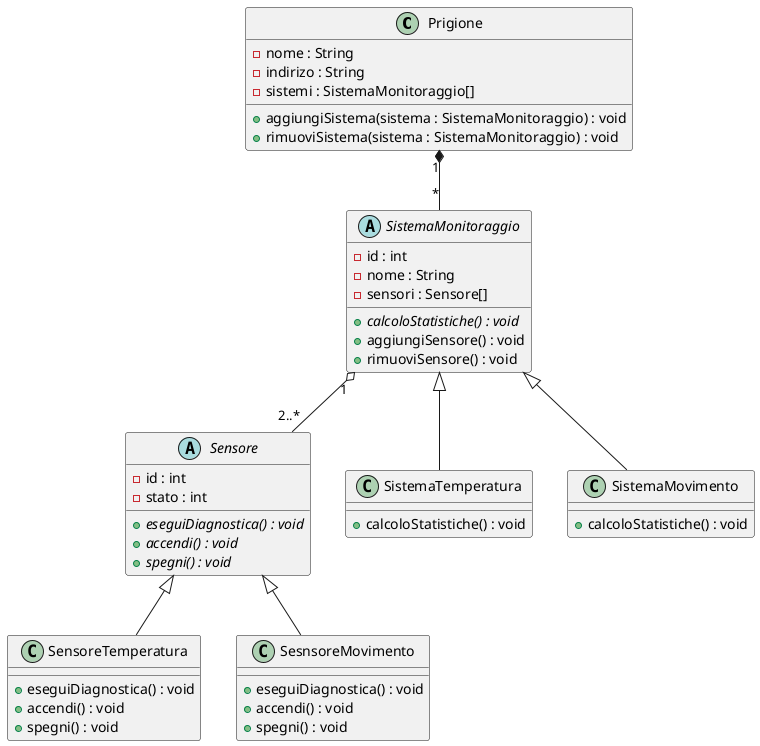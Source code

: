 @startuml

class Prigione {
    - nome : String
    - indirizo : String
    - sistemi : SistemaMonitoraggio[]

    + aggiungiSistema(sistema : SistemaMonitoraggio) : void
    + rimuoviSistema(sistema : SistemaMonitoraggio) : void
}

abstract class SistemaMonitoraggio {
    - id : int
    - nome : String
    - sensori : Sensore[]

    + {abstract} calcoloStatistiche() : void
    + aggiungiSensore() : void
    + rimuoviSensore() : void
}

abstract class Sensore {
    - id : int
    'Stato è int poichè presenta più di due valori
    - stato : int

    + {abstract} eseguiDiagnostica() : void
    + {abstract} accendi() : void
    + {abstract} spegni() : void
}

class SensoreTemperatura {
    + eseguiDiagnostica() : void
    + accendi() : void
    + spegni() : void
}

class SesnsoreMovimento {
    + eseguiDiagnostica() : void
    + accendi() : void
    + spegni() : void
}

class SistemaTemperatura {
    + calcoloStatistiche() : void
}

class SistemaMovimento {
    + calcoloStatistiche() : void
}

SistemaMonitoraggio <|-- SistemaTemperatura
SistemaMonitoraggio <|-- SistemaMovimento

Sensore <|-- SensoreTemperatura
Sensore <|-- SesnsoreMovimento

SistemaMonitoraggio "1" o-- "2..*" Sensore
Prigione "1" *-- "*" SistemaMonitoraggio

@enduml